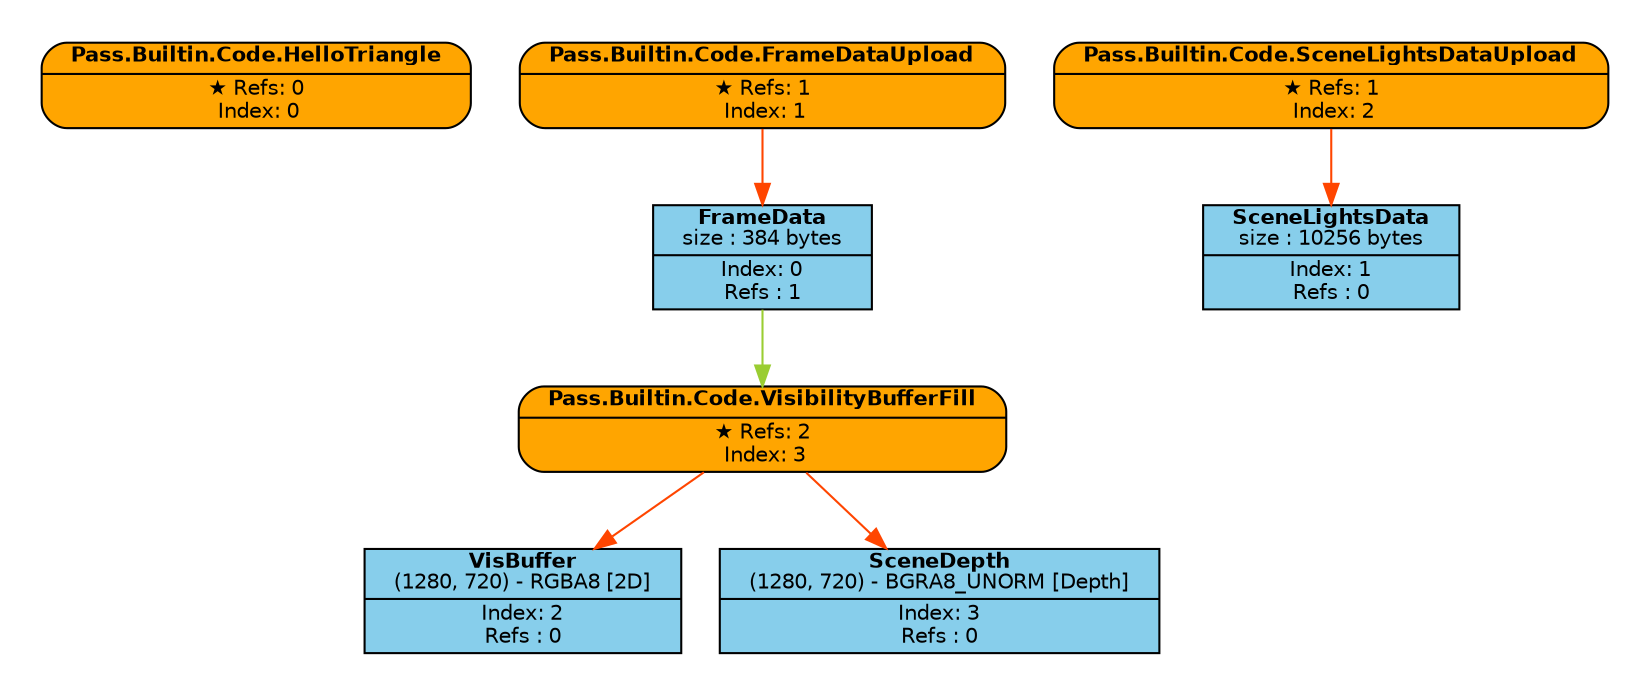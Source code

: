 digraph FrameGraph {
graph [style=invis, rankdir="TB" ordering=out, splines=spline]
node [shape=record, fontname="helvetica", fontsize=10, margin="0.2,0.03"]

P0 [label=<{ {<B>Pass.Builtin.Code.HelloTriangle</B>} | {&#x2605; Refs: 0<BR/> Index: 0} }> style="rounded,filled", fillcolor=orange]
P1 [label=<{ {<B>Pass.Builtin.Code.FrameDataUpload</B>} | {&#x2605; Refs: 1<BR/> Index: 1} }> style="rounded,filled", fillcolor=orange]
P2 [label=<{ {<B>Pass.Builtin.Code.SceneLightsDataUpload</B>} | {&#x2605; Refs: 1<BR/> Index: 2} }> style="rounded,filled", fillcolor=orange]
P3 [label=<{ {<B>Pass.Builtin.Code.VisibilityBufferFill</B>} | {&#x2605; Refs: 2<BR/> Index: 3} }> style="rounded,filled", fillcolor=orange]

R0_1 [label=<{ {<B>FrameData</B><BR/>size : 384 bytes} | {Index: 0<BR/>Refs : 1} }> style=filled, fillcolor=skyblue]
R1_1 [label=<{ {<B>SceneLightsData</B><BR/>size : 10256 bytes} | {Index: 1<BR/>Refs : 0} }> style=filled, fillcolor=skyblue]
R2_1 [label=<{ {<B>VisBuffer</B><BR/>(1280, 720) - RGBA8 [2D]} | {Index: 2<BR/>Refs : 0} }> style=filled, fillcolor=skyblue]
R3_1 [label=<{ {<B>SceneDepth</B><BR/>(1280, 720) - BGRA8_UNORM [Depth]} | {Index: 3<BR/>Refs : 0} }> style=filled, fillcolor=skyblue]

P0 -> { } [color=orangered]
P1 -> { R0_1 } [color=orangered]
P2 -> { R1_1 } [color=orangered]
P3 -> { R2_1 R3_1 } [color=orangered]

R0_1 -> { P3 } [color=olivedrab3]
R1_1 -> { } [color=olivedrab3]
R2_1 -> { } [color=olivedrab3]
R3_1 -> { } [color=olivedrab3]

subgraph cluster_0 {
P0 
}
subgraph cluster_1 {
P1 R0_1 
}
subgraph cluster_2 {
P2 R1_1 
}
subgraph cluster_3 {
P3 R2_1 R3_1 
}

subgraph cluster_imported_resources {
graph [style=dotted, fontname="helvetica", label=< <B>Imported</B> >]

}

}